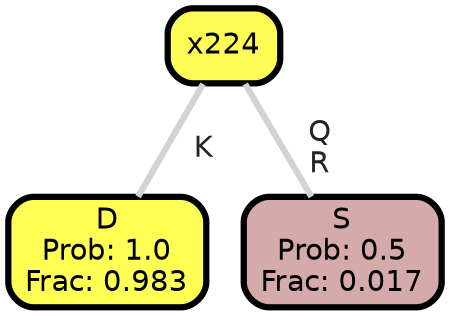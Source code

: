 graph Tree {
node [shape=box, style="filled, rounded",color="black",penwidth="3",fontcolor="black",                 fontname=helvetica] ;
graph [ranksep="0 equally", splines=straight,                 bgcolor=transparent, dpi=200] ;
edge [fontname=helvetica, fontweight=bold,fontcolor=grey14,color=lightgray] ;
0 [label="D
Prob: 1.0
Frac: 0.983", fillcolor="#ffff55"] ;
1 [label="x224", fillcolor="#fefd56"] ;
2 [label="S
Prob: 0.5
Frac: 0.017", fillcolor="#d5aaaa"] ;
1 -- 0 [label=" K",penwidth=3] ;
1 -- 2 [label=" Q\n R",penwidth=3] ;
{rank = same;}}
